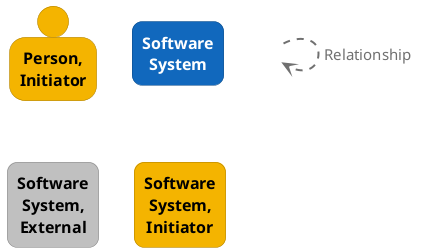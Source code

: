 @startuml
set separator none

skinparam {
  shadowing false
  arrowFontSize 15
  defaultTextAlignment center
  wrapWidth 100
  maxMessageSize 100
}
hide stereotype

skinparam rectangle<<_transparent>> {
  BorderColor transparent
  BackgroundColor transparent
  FontColor transparent
}

skinparam person<<1>> {
  BackgroundColor #f4b400
  FontColor #000000
  BorderColor #aa7d00
}
person "==Person, Initiator" <<1>>

skinparam rectangle<<2>> {
  BackgroundColor #1168bd
  FontColor #ffffff
  BorderColor #0b4884
  roundCorner 20
}
rectangle "==Software System" <<2>>

skinparam rectangle<<3>> {
  BackgroundColor #c0c0c0
  FontColor #000000
  BorderColor #868686
  roundCorner 20
}
rectangle "==Software System, External" <<3>>

skinparam rectangle<<4>> {
  BackgroundColor #f4b400
  FontColor #000000
  BorderColor #aa7d00
  roundCorner 20
}
rectangle "==Software System, Initiator" <<4>>

rectangle "." <<_transparent>> as 5
5 .[#707070,thickness=2].> 5 : "<color:#707070>Relationship"


@enduml